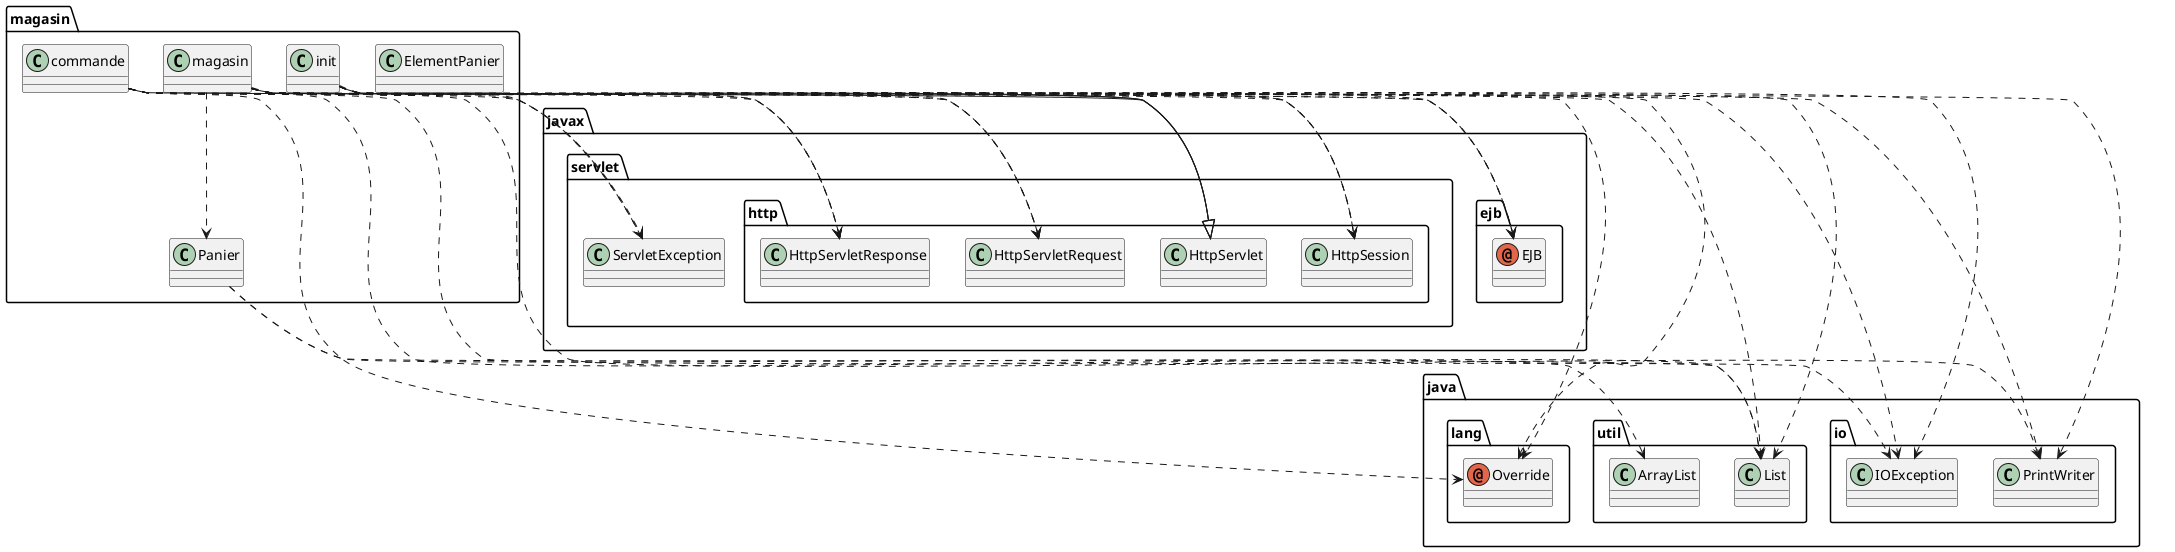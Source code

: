 @startuml
annotation java.lang.Override
annotation javax.ejb.EJB
class java.io.IOException
class java.io.PrintWriter
class java.util.ArrayList
class java.util.List
class javax.servlet.ServletException
class javax.servlet.http.HttpServlet
class javax.servlet.http.HttpServletRequest
class javax.servlet.http.HttpServletResponse
class javax.servlet.http.HttpSession
class magasin.ElementPanier
class magasin.Panier
class magasin.commande
class magasin.init
class magasin.magasin
magasin.Panier ..> java.util.ArrayList
magasin.Panier ..> java.util.List
magasin.commande ..> java.lang.Override
magasin.commande ..> javax.ejb.EJB
magasin.commande ..> java.io.IOException
magasin.commande ..> java.io.PrintWriter
magasin.commande ..> java.util.List
magasin.commande ..> javax.servlet.ServletException
magasin.commande --|> javax.servlet.http.HttpServlet
magasin.commande ..> javax.servlet.http.HttpServletRequest
magasin.commande ..> javax.servlet.http.HttpServletResponse
magasin.commande ..> javax.servlet.http.HttpSession
magasin.init ..> java.lang.Override
magasin.init ..> javax.ejb.EJB
magasin.init ..> java.io.IOException
magasin.init ..> java.io.PrintWriter
magasin.init ..> java.util.List
magasin.init ..> javax.servlet.ServletException
magasin.init --|> javax.servlet.http.HttpServlet
magasin.init ..> javax.servlet.http.HttpServletRequest
magasin.init ..> javax.servlet.http.HttpServletResponse
magasin.init ..> javax.servlet.http.HttpSession
magasin.magasin ..> java.lang.Override
magasin.magasin ..> javax.ejb.EJB
magasin.magasin ..> java.io.IOException
magasin.magasin ..> java.io.PrintWriter
magasin.magasin ..> java.util.List
magasin.magasin ..> javax.servlet.ServletException
magasin.magasin --|> javax.servlet.http.HttpServlet
magasin.magasin ..> javax.servlet.http.HttpServletRequest
magasin.magasin ..> javax.servlet.http.HttpServletResponse
magasin.magasin ..> javax.servlet.http.HttpSession
magasin.magasin ..> magasin.Panier
@enduml
